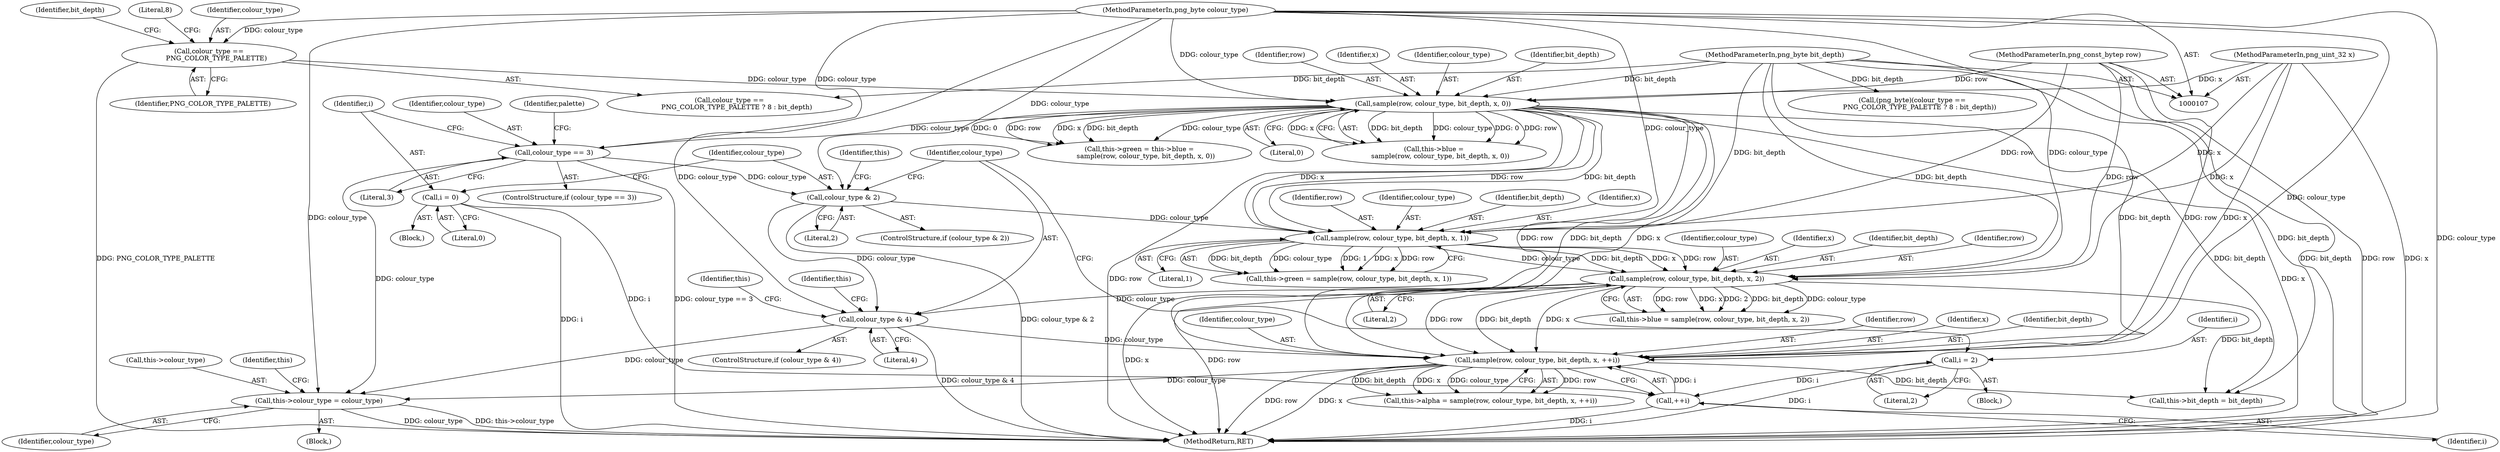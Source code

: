 digraph "1_Android_9d4853418ab2f754c2b63e091c29c5529b8b86ca_51@pointer" {
"1000282" [label="(Call,this->colour_type = colour_type)"];
"1000265" [label="(Call,colour_type & 4)"];
"1000237" [label="(Call,colour_type & 2)"];
"1000179" [label="(Call,colour_type == 3)"];
"1000150" [label="(Call,sample(row, colour_type, bit_depth, x, 0))"];
"1000109" [label="(MethodParameterIn,png_const_bytep row)"];
"1000121" [label="(Call,colour_type ==\n       PNG_COLOR_TYPE_PALETTE)"];
"1000110" [label="(MethodParameterIn,png_byte colour_type)"];
"1000111" [label="(MethodParameterIn,png_byte bit_depth)"];
"1000112" [label="(MethodParameterIn,png_uint_32 x)"];
"1000255" [label="(Call,sample(row, colour_type, bit_depth, x, 2))"];
"1000245" [label="(Call,sample(row, colour_type, bit_depth, x, 1))"];
"1000272" [label="(Call,sample(row, colour_type, bit_depth, x, ++i))"];
"1000277" [label="(Call,++i)"];
"1000261" [label="(Call,i = 2)"];
"1000233" [label="(Call,i = 0)"];
"1000110" [label="(MethodParameterIn,png_byte colour_type)"];
"1000246" [label="(Identifier,row)"];
"1000250" [label="(Literal,1)"];
"1000235" [label="(Literal,0)"];
"1000277" [label="(Call,++i)"];
"1000238" [label="(Identifier,colour_type)"];
"1000267" [label="(Literal,4)"];
"1000251" [label="(Call,this->blue = sample(row, colour_type, bit_depth, x, 2))"];
"1000241" [label="(Call,this->green = sample(row, colour_type, bit_depth, x, 1))"];
"1000142" [label="(Call,this->green = this->blue =\n      sample(row, colour_type, bit_depth, x, 0))"];
"1000178" [label="(ControlStructure,if (colour_type == 3))"];
"1000282" [label="(Call,this->colour_type = colour_type)"];
"1000263" [label="(Literal,2)"];
"1000273" [label="(Identifier,row)"];
"1000283" [label="(Call,this->colour_type)"];
"1000112" [label="(MethodParameterIn,png_uint_32 x)"];
"1000153" [label="(Identifier,bit_depth)"];
"1000276" [label="(Identifier,x)"];
"1000151" [label="(Identifier,row)"];
"1000270" [label="(Identifier,this)"];
"1000247" [label="(Identifier,colour_type)"];
"1000255" [label="(Call,sample(row, colour_type, bit_depth, x, 2))"];
"1000124" [label="(Literal,8)"];
"1000275" [label="(Identifier,bit_depth)"];
"1000278" [label="(Identifier,i)"];
"1000239" [label="(Literal,2)"];
"1000265" [label="(Call,colour_type & 4)"];
"1000261" [label="(Call,i = 2)"];
"1000123" [label="(Identifier,PNG_COLOR_TYPE_PALETTE)"];
"1000233" [label="(Call,i = 0)"];
"1000289" [label="(Identifier,this)"];
"1000122" [label="(Identifier,colour_type)"];
"1000256" [label="(Identifier,row)"];
"1000266" [label="(Identifier,colour_type)"];
"1000109" [label="(MethodParameterIn,png_const_bytep row)"];
"1000118" [label="(Call,(png_byte)(colour_type ==\n       PNG_COLOR_TYPE_PALETTE ? 8 : bit_depth))"];
"1000280" [label="(Identifier,this)"];
"1000154" [label="(Identifier,x)"];
"1000236" [label="(ControlStructure,if (colour_type & 2))"];
"1000302" [label="(MethodReturn,RET)"];
"1000257" [label="(Identifier,colour_type)"];
"1000231" [label="(Block,)"];
"1000155" [label="(Literal,0)"];
"1000152" [label="(Identifier,colour_type)"];
"1000111" [label="(MethodParameterIn,png_byte bit_depth)"];
"1000120" [label="(Call,colour_type ==\n       PNG_COLOR_TYPE_PALETTE ? 8 : bit_depth)"];
"1000260" [label="(Literal,2)"];
"1000287" [label="(Call,this->bit_depth = bit_depth)"];
"1000248" [label="(Identifier,bit_depth)"];
"1000237" [label="(Call,colour_type & 2)"];
"1000274" [label="(Identifier,colour_type)"];
"1000272" [label="(Call,sample(row, colour_type, bit_depth, x, ++i))"];
"1000249" [label="(Identifier,x)"];
"1000240" [label="(Block,)"];
"1000234" [label="(Identifier,i)"];
"1000268" [label="(Call,this->alpha = sample(row, colour_type, bit_depth, x, ++i))"];
"1000264" [label="(ControlStructure,if (colour_type & 4))"];
"1000245" [label="(Call,sample(row, colour_type, bit_depth, x, 1))"];
"1000121" [label="(Call,colour_type ==\n       PNG_COLOR_TYPE_PALETTE)"];
"1000262" [label="(Identifier,i)"];
"1000180" [label="(Identifier,colour_type)"];
"1000114" [label="(Block,)"];
"1000150" [label="(Call,sample(row, colour_type, bit_depth, x, 0))"];
"1000146" [label="(Call,this->blue =\n      sample(row, colour_type, bit_depth, x, 0))"];
"1000243" [label="(Identifier,this)"];
"1000125" [label="(Identifier,bit_depth)"];
"1000185" [label="(Identifier,palette)"];
"1000181" [label="(Literal,3)"];
"1000259" [label="(Identifier,x)"];
"1000286" [label="(Identifier,colour_type)"];
"1000258" [label="(Identifier,bit_depth)"];
"1000179" [label="(Call,colour_type == 3)"];
"1000282" -> "1000114"  [label="AST: "];
"1000282" -> "1000286"  [label="CFG: "];
"1000283" -> "1000282"  [label="AST: "];
"1000286" -> "1000282"  [label="AST: "];
"1000289" -> "1000282"  [label="CFG: "];
"1000282" -> "1000302"  [label="DDG: colour_type"];
"1000282" -> "1000302"  [label="DDG: this->colour_type"];
"1000265" -> "1000282"  [label="DDG: colour_type"];
"1000272" -> "1000282"  [label="DDG: colour_type"];
"1000179" -> "1000282"  [label="DDG: colour_type"];
"1000110" -> "1000282"  [label="DDG: colour_type"];
"1000265" -> "1000264"  [label="AST: "];
"1000265" -> "1000267"  [label="CFG: "];
"1000266" -> "1000265"  [label="AST: "];
"1000267" -> "1000265"  [label="AST: "];
"1000270" -> "1000265"  [label="CFG: "];
"1000280" -> "1000265"  [label="CFG: "];
"1000265" -> "1000302"  [label="DDG: colour_type & 4"];
"1000237" -> "1000265"  [label="DDG: colour_type"];
"1000255" -> "1000265"  [label="DDG: colour_type"];
"1000110" -> "1000265"  [label="DDG: colour_type"];
"1000265" -> "1000272"  [label="DDG: colour_type"];
"1000237" -> "1000236"  [label="AST: "];
"1000237" -> "1000239"  [label="CFG: "];
"1000238" -> "1000237"  [label="AST: "];
"1000239" -> "1000237"  [label="AST: "];
"1000243" -> "1000237"  [label="CFG: "];
"1000266" -> "1000237"  [label="CFG: "];
"1000237" -> "1000302"  [label="DDG: colour_type & 2"];
"1000179" -> "1000237"  [label="DDG: colour_type"];
"1000110" -> "1000237"  [label="DDG: colour_type"];
"1000237" -> "1000245"  [label="DDG: colour_type"];
"1000179" -> "1000178"  [label="AST: "];
"1000179" -> "1000181"  [label="CFG: "];
"1000180" -> "1000179"  [label="AST: "];
"1000181" -> "1000179"  [label="AST: "];
"1000185" -> "1000179"  [label="CFG: "];
"1000234" -> "1000179"  [label="CFG: "];
"1000179" -> "1000302"  [label="DDG: colour_type == 3"];
"1000150" -> "1000179"  [label="DDG: colour_type"];
"1000110" -> "1000179"  [label="DDG: colour_type"];
"1000150" -> "1000146"  [label="AST: "];
"1000150" -> "1000155"  [label="CFG: "];
"1000151" -> "1000150"  [label="AST: "];
"1000152" -> "1000150"  [label="AST: "];
"1000153" -> "1000150"  [label="AST: "];
"1000154" -> "1000150"  [label="AST: "];
"1000155" -> "1000150"  [label="AST: "];
"1000146" -> "1000150"  [label="CFG: "];
"1000150" -> "1000302"  [label="DDG: row"];
"1000150" -> "1000302"  [label="DDG: x"];
"1000150" -> "1000142"  [label="DDG: bit_depth"];
"1000150" -> "1000142"  [label="DDG: colour_type"];
"1000150" -> "1000142"  [label="DDG: 0"];
"1000150" -> "1000142"  [label="DDG: row"];
"1000150" -> "1000142"  [label="DDG: x"];
"1000150" -> "1000146"  [label="DDG: bit_depth"];
"1000150" -> "1000146"  [label="DDG: colour_type"];
"1000150" -> "1000146"  [label="DDG: 0"];
"1000150" -> "1000146"  [label="DDG: row"];
"1000150" -> "1000146"  [label="DDG: x"];
"1000109" -> "1000150"  [label="DDG: row"];
"1000121" -> "1000150"  [label="DDG: colour_type"];
"1000110" -> "1000150"  [label="DDG: colour_type"];
"1000111" -> "1000150"  [label="DDG: bit_depth"];
"1000112" -> "1000150"  [label="DDG: x"];
"1000150" -> "1000245"  [label="DDG: row"];
"1000150" -> "1000245"  [label="DDG: bit_depth"];
"1000150" -> "1000245"  [label="DDG: x"];
"1000150" -> "1000272"  [label="DDG: row"];
"1000150" -> "1000272"  [label="DDG: bit_depth"];
"1000150" -> "1000272"  [label="DDG: x"];
"1000150" -> "1000287"  [label="DDG: bit_depth"];
"1000109" -> "1000107"  [label="AST: "];
"1000109" -> "1000302"  [label="DDG: row"];
"1000109" -> "1000245"  [label="DDG: row"];
"1000109" -> "1000255"  [label="DDG: row"];
"1000109" -> "1000272"  [label="DDG: row"];
"1000121" -> "1000120"  [label="AST: "];
"1000121" -> "1000123"  [label="CFG: "];
"1000122" -> "1000121"  [label="AST: "];
"1000123" -> "1000121"  [label="AST: "];
"1000124" -> "1000121"  [label="CFG: "];
"1000125" -> "1000121"  [label="CFG: "];
"1000121" -> "1000302"  [label="DDG: PNG_COLOR_TYPE_PALETTE"];
"1000110" -> "1000121"  [label="DDG: colour_type"];
"1000110" -> "1000107"  [label="AST: "];
"1000110" -> "1000302"  [label="DDG: colour_type"];
"1000110" -> "1000245"  [label="DDG: colour_type"];
"1000110" -> "1000255"  [label="DDG: colour_type"];
"1000110" -> "1000272"  [label="DDG: colour_type"];
"1000111" -> "1000107"  [label="AST: "];
"1000111" -> "1000302"  [label="DDG: bit_depth"];
"1000111" -> "1000118"  [label="DDG: bit_depth"];
"1000111" -> "1000120"  [label="DDG: bit_depth"];
"1000111" -> "1000245"  [label="DDG: bit_depth"];
"1000111" -> "1000255"  [label="DDG: bit_depth"];
"1000111" -> "1000272"  [label="DDG: bit_depth"];
"1000111" -> "1000287"  [label="DDG: bit_depth"];
"1000112" -> "1000107"  [label="AST: "];
"1000112" -> "1000302"  [label="DDG: x"];
"1000112" -> "1000245"  [label="DDG: x"];
"1000112" -> "1000255"  [label="DDG: x"];
"1000112" -> "1000272"  [label="DDG: x"];
"1000255" -> "1000251"  [label="AST: "];
"1000255" -> "1000260"  [label="CFG: "];
"1000256" -> "1000255"  [label="AST: "];
"1000257" -> "1000255"  [label="AST: "];
"1000258" -> "1000255"  [label="AST: "];
"1000259" -> "1000255"  [label="AST: "];
"1000260" -> "1000255"  [label="AST: "];
"1000251" -> "1000255"  [label="CFG: "];
"1000255" -> "1000302"  [label="DDG: x"];
"1000255" -> "1000302"  [label="DDG: row"];
"1000255" -> "1000251"  [label="DDG: row"];
"1000255" -> "1000251"  [label="DDG: x"];
"1000255" -> "1000251"  [label="DDG: 2"];
"1000255" -> "1000251"  [label="DDG: bit_depth"];
"1000255" -> "1000251"  [label="DDG: colour_type"];
"1000245" -> "1000255"  [label="DDG: row"];
"1000245" -> "1000255"  [label="DDG: colour_type"];
"1000245" -> "1000255"  [label="DDG: bit_depth"];
"1000245" -> "1000255"  [label="DDG: x"];
"1000255" -> "1000272"  [label="DDG: row"];
"1000255" -> "1000272"  [label="DDG: bit_depth"];
"1000255" -> "1000272"  [label="DDG: x"];
"1000255" -> "1000287"  [label="DDG: bit_depth"];
"1000245" -> "1000241"  [label="AST: "];
"1000245" -> "1000250"  [label="CFG: "];
"1000246" -> "1000245"  [label="AST: "];
"1000247" -> "1000245"  [label="AST: "];
"1000248" -> "1000245"  [label="AST: "];
"1000249" -> "1000245"  [label="AST: "];
"1000250" -> "1000245"  [label="AST: "];
"1000241" -> "1000245"  [label="CFG: "];
"1000245" -> "1000241"  [label="DDG: bit_depth"];
"1000245" -> "1000241"  [label="DDG: colour_type"];
"1000245" -> "1000241"  [label="DDG: 1"];
"1000245" -> "1000241"  [label="DDG: x"];
"1000245" -> "1000241"  [label="DDG: row"];
"1000272" -> "1000268"  [label="AST: "];
"1000272" -> "1000277"  [label="CFG: "];
"1000273" -> "1000272"  [label="AST: "];
"1000274" -> "1000272"  [label="AST: "];
"1000275" -> "1000272"  [label="AST: "];
"1000276" -> "1000272"  [label="AST: "];
"1000277" -> "1000272"  [label="AST: "];
"1000268" -> "1000272"  [label="CFG: "];
"1000272" -> "1000302"  [label="DDG: row"];
"1000272" -> "1000302"  [label="DDG: x"];
"1000272" -> "1000268"  [label="DDG: row"];
"1000272" -> "1000268"  [label="DDG: bit_depth"];
"1000272" -> "1000268"  [label="DDG: x"];
"1000272" -> "1000268"  [label="DDG: colour_type"];
"1000277" -> "1000272"  [label="DDG: i"];
"1000272" -> "1000287"  [label="DDG: bit_depth"];
"1000277" -> "1000278"  [label="CFG: "];
"1000278" -> "1000277"  [label="AST: "];
"1000277" -> "1000302"  [label="DDG: i"];
"1000261" -> "1000277"  [label="DDG: i"];
"1000233" -> "1000277"  [label="DDG: i"];
"1000261" -> "1000240"  [label="AST: "];
"1000261" -> "1000263"  [label="CFG: "];
"1000262" -> "1000261"  [label="AST: "];
"1000263" -> "1000261"  [label="AST: "];
"1000266" -> "1000261"  [label="CFG: "];
"1000261" -> "1000302"  [label="DDG: i"];
"1000233" -> "1000231"  [label="AST: "];
"1000233" -> "1000235"  [label="CFG: "];
"1000234" -> "1000233"  [label="AST: "];
"1000235" -> "1000233"  [label="AST: "];
"1000238" -> "1000233"  [label="CFG: "];
"1000233" -> "1000302"  [label="DDG: i"];
}

